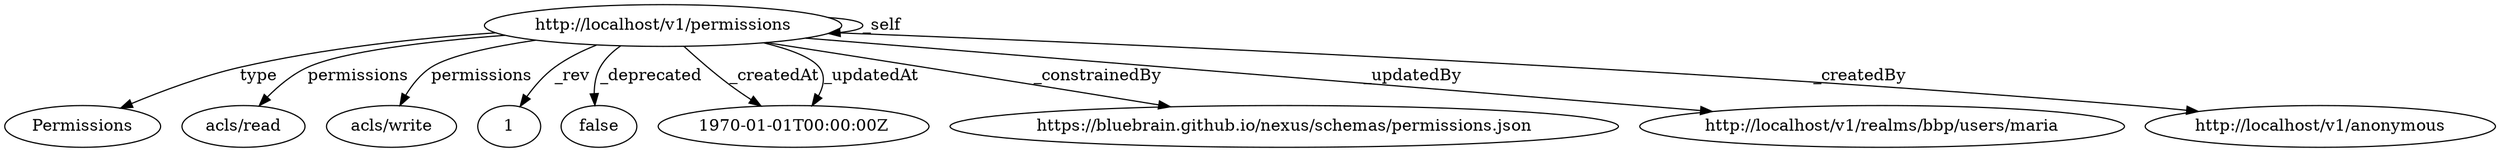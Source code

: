 digraph "http://localhost/v1/permissions" {
  "http://localhost/v1/permissions" -> "Permissions" [label = "type"]
  "http://localhost/v1/permissions" -> "acls/read" [label = "permissions"]
  "http://localhost/v1/permissions" -> "acls/write" [label = "permissions"]
  "http://localhost/v1/permissions" -> 1 [label = "_rev"]
  "http://localhost/v1/permissions" -> "http://localhost/v1/permissions" [label = "_self"]
  "http://localhost/v1/permissions" -> false [label = "_deprecated"]
  "http://localhost/v1/permissions" -> "1970-01-01T00:00:00Z" [label = "_createdAt"]
  "http://localhost/v1/permissions" -> "https://bluebrain.github.io/nexus/schemas/permissions.json" [label = "_constrainedBy"]
  "http://localhost/v1/permissions" -> "1970-01-01T00:00:00Z" [label = "_updatedAt"]
  "http://localhost/v1/permissions" -> "http://localhost/v1/realms/bbp/users/maria" [label = "_updatedBy"]
  "http://localhost/v1/permissions" -> "http://localhost/v1/anonymous" [label = "_createdBy"]
}